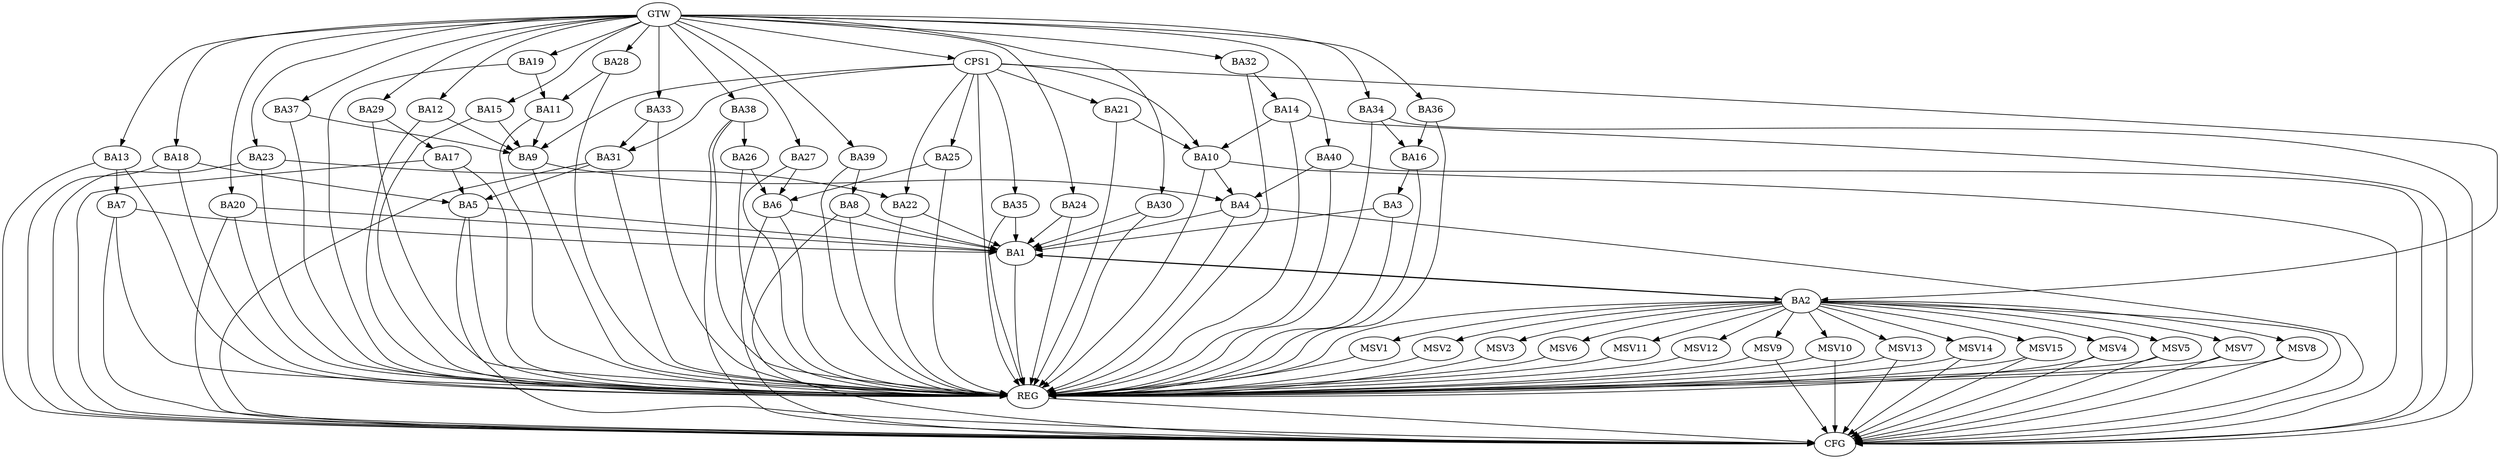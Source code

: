 strict digraph G {
  BA1 [ label="BA1" ];
  BA2 [ label="BA2" ];
  BA3 [ label="BA3" ];
  BA4 [ label="BA4" ];
  BA5 [ label="BA5" ];
  BA6 [ label="BA6" ];
  BA7 [ label="BA7" ];
  BA8 [ label="BA8" ];
  BA9 [ label="BA9" ];
  BA10 [ label="BA10" ];
  BA11 [ label="BA11" ];
  BA12 [ label="BA12" ];
  BA13 [ label="BA13" ];
  BA14 [ label="BA14" ];
  BA15 [ label="BA15" ];
  BA16 [ label="BA16" ];
  BA17 [ label="BA17" ];
  BA18 [ label="BA18" ];
  BA19 [ label="BA19" ];
  BA20 [ label="BA20" ];
  BA21 [ label="BA21" ];
  BA22 [ label="BA22" ];
  BA23 [ label="BA23" ];
  BA24 [ label="BA24" ];
  BA25 [ label="BA25" ];
  BA26 [ label="BA26" ];
  BA27 [ label="BA27" ];
  BA28 [ label="BA28" ];
  BA29 [ label="BA29" ];
  BA30 [ label="BA30" ];
  BA31 [ label="BA31" ];
  BA32 [ label="BA32" ];
  BA33 [ label="BA33" ];
  BA34 [ label="BA34" ];
  BA35 [ label="BA35" ];
  BA36 [ label="BA36" ];
  BA37 [ label="BA37" ];
  BA38 [ label="BA38" ];
  BA39 [ label="BA39" ];
  BA40 [ label="BA40" ];
  CPS1 [ label="CPS1" ];
  GTW [ label="GTW" ];
  REG [ label="REG" ];
  CFG [ label="CFG" ];
  MSV1 [ label="MSV1" ];
  MSV2 [ label="MSV2" ];
  MSV3 [ label="MSV3" ];
  MSV4 [ label="MSV4" ];
  MSV5 [ label="MSV5" ];
  MSV6 [ label="MSV6" ];
  MSV7 [ label="MSV7" ];
  MSV8 [ label="MSV8" ];
  MSV9 [ label="MSV9" ];
  MSV10 [ label="MSV10" ];
  MSV11 [ label="MSV11" ];
  MSV12 [ label="MSV12" ];
  MSV13 [ label="MSV13" ];
  MSV14 [ label="MSV14" ];
  MSV15 [ label="MSV15" ];
  BA1 -> BA2;
  BA2 -> BA1;
  BA3 -> BA1;
  BA4 -> BA1;
  BA5 -> BA1;
  BA6 -> BA1;
  BA7 -> BA1;
  BA8 -> BA1;
  BA9 -> BA4;
  BA10 -> BA4;
  BA11 -> BA9;
  BA12 -> BA9;
  BA13 -> BA7;
  BA14 -> BA10;
  BA15 -> BA9;
  BA16 -> BA3;
  BA17 -> BA5;
  BA18 -> BA5;
  BA19 -> BA11;
  BA20 -> BA1;
  BA21 -> BA10;
  BA22 -> BA1;
  BA23 -> BA22;
  BA24 -> BA1;
  BA25 -> BA6;
  BA26 -> BA6;
  BA27 -> BA6;
  BA28 -> BA11;
  BA29 -> BA17;
  BA30 -> BA1;
  BA31 -> BA5;
  BA32 -> BA14;
  BA33 -> BA31;
  BA34 -> BA16;
  BA35 -> BA1;
  BA36 -> BA16;
  BA37 -> BA9;
  BA38 -> BA26;
  BA39 -> BA8;
  BA40 -> BA4;
  CPS1 -> BA25;
  CPS1 -> BA9;
  CPS1 -> BA2;
  CPS1 -> BA31;
  CPS1 -> BA35;
  CPS1 -> BA21;
  CPS1 -> BA22;
  CPS1 -> BA10;
  GTW -> BA12;
  GTW -> BA13;
  GTW -> BA15;
  GTW -> BA18;
  GTW -> BA19;
  GTW -> BA20;
  GTW -> BA23;
  GTW -> BA24;
  GTW -> BA27;
  GTW -> BA28;
  GTW -> BA29;
  GTW -> BA30;
  GTW -> BA32;
  GTW -> BA33;
  GTW -> BA34;
  GTW -> BA36;
  GTW -> BA37;
  GTW -> BA38;
  GTW -> BA39;
  GTW -> BA40;
  GTW -> CPS1;
  BA1 -> REG;
  BA2 -> REG;
  BA3 -> REG;
  BA4 -> REG;
  BA5 -> REG;
  BA6 -> REG;
  BA7 -> REG;
  BA8 -> REG;
  BA9 -> REG;
  BA10 -> REG;
  BA11 -> REG;
  BA12 -> REG;
  BA13 -> REG;
  BA14 -> REG;
  BA15 -> REG;
  BA16 -> REG;
  BA17 -> REG;
  BA18 -> REG;
  BA19 -> REG;
  BA20 -> REG;
  BA21 -> REG;
  BA22 -> REG;
  BA23 -> REG;
  BA24 -> REG;
  BA25 -> REG;
  BA26 -> REG;
  BA27 -> REG;
  BA28 -> REG;
  BA29 -> REG;
  BA30 -> REG;
  BA31 -> REG;
  BA32 -> REG;
  BA33 -> REG;
  BA34 -> REG;
  BA35 -> REG;
  BA36 -> REG;
  BA37 -> REG;
  BA38 -> REG;
  BA39 -> REG;
  BA40 -> REG;
  CPS1 -> REG;
  BA34 -> CFG;
  BA10 -> CFG;
  BA8 -> CFG;
  BA17 -> CFG;
  BA6 -> CFG;
  BA40 -> CFG;
  BA4 -> CFG;
  BA31 -> CFG;
  BA14 -> CFG;
  BA5 -> CFG;
  BA2 -> CFG;
  BA13 -> CFG;
  BA20 -> CFG;
  BA23 -> CFG;
  BA18 -> CFG;
  BA38 -> CFG;
  BA7 -> CFG;
  REG -> CFG;
  BA2 -> MSV1;
  BA2 -> MSV2;
  BA2 -> MSV3;
  MSV1 -> REG;
  MSV2 -> REG;
  MSV3 -> REG;
  BA2 -> MSV4;
  BA2 -> MSV5;
  MSV4 -> REG;
  MSV4 -> CFG;
  MSV5 -> REG;
  MSV5 -> CFG;
  BA2 -> MSV6;
  BA2 -> MSV7;
  MSV6 -> REG;
  MSV7 -> REG;
  MSV7 -> CFG;
  BA2 -> MSV8;
  BA2 -> MSV9;
  MSV8 -> REG;
  MSV8 -> CFG;
  MSV9 -> REG;
  MSV9 -> CFG;
  BA2 -> MSV10;
  MSV10 -> REG;
  MSV10 -> CFG;
  BA2 -> MSV11;
  MSV11 -> REG;
  BA2 -> MSV12;
  MSV12 -> REG;
  BA2 -> MSV13;
  BA2 -> MSV14;
  MSV13 -> REG;
  MSV13 -> CFG;
  MSV14 -> REG;
  MSV14 -> CFG;
  BA2 -> MSV15;
  MSV15 -> REG;
  MSV15 -> CFG;
}
